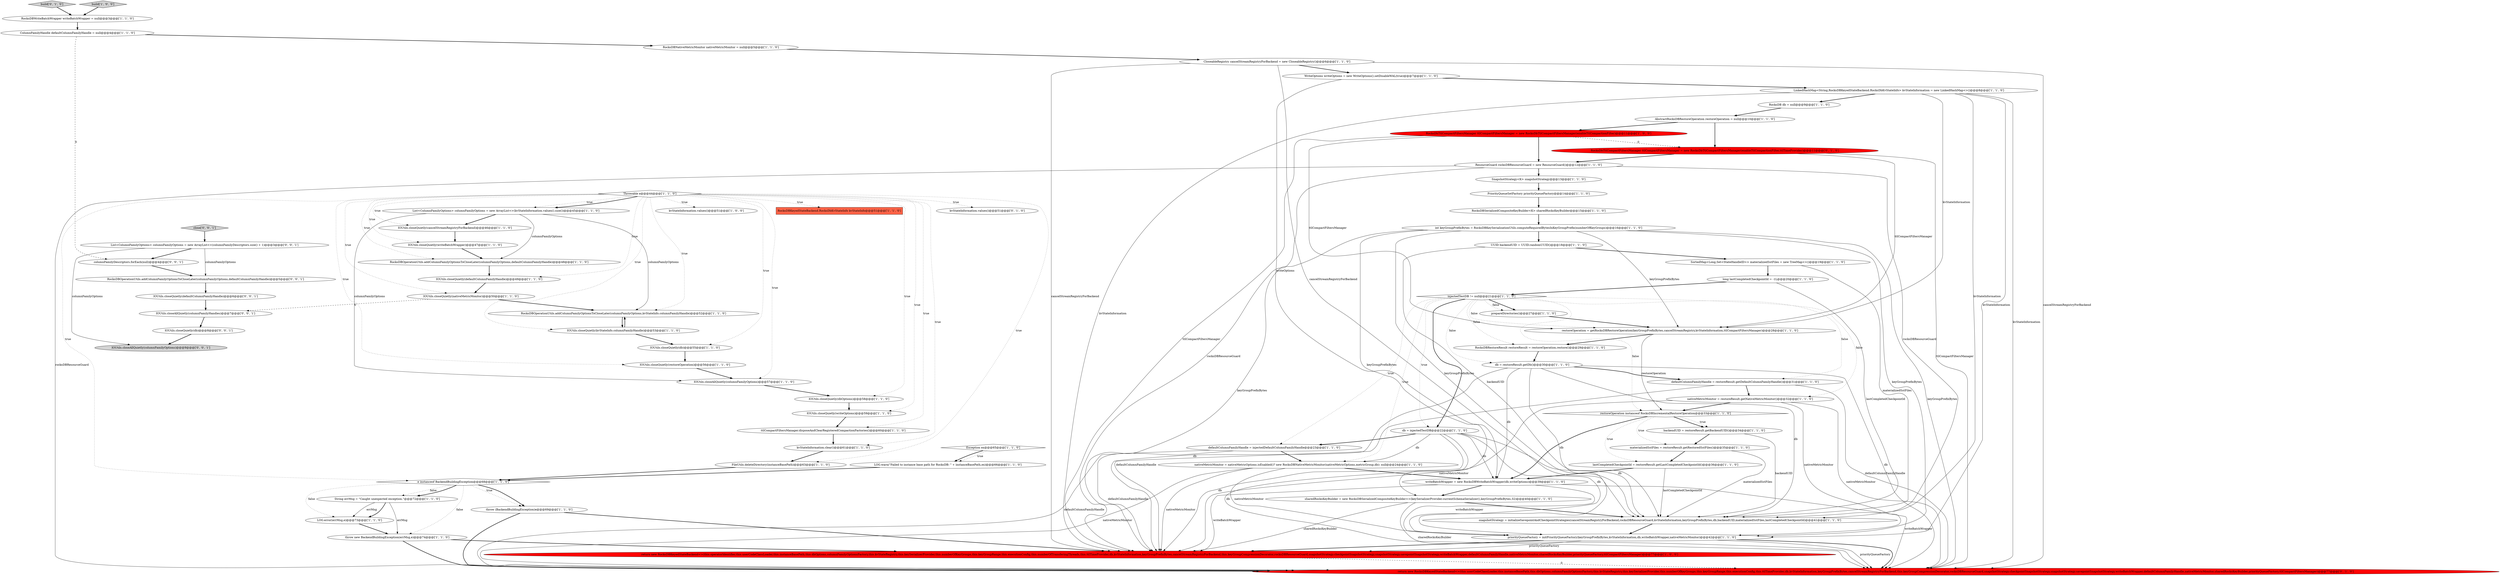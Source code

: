 digraph {
47 [style = filled, label = "SnapshotStrategy<K> snapshotStrategy@@@13@@@['1', '1', '0']", fillcolor = white, shape = ellipse image = "AAA0AAABBB1BBB"];
6 [style = filled, label = "WriteOptions writeOptions = new WriteOptions().setDisableWAL(true)@@@7@@@['1', '1', '0']", fillcolor = white, shape = ellipse image = "AAA0AAABBB1BBB"];
41 [style = filled, label = "RocksDBOperationUtils.addColumnFamilyOptionsToCloseLater(columnFamilyOptions,kvStateInfo.columnFamilyHandle)@@@52@@@['1', '1', '0']", fillcolor = white, shape = ellipse image = "AAA0AAABBB1BBB"];
37 [style = filled, label = "IOUtils.closeAllQuietly(columnFamilyOptions)@@@57@@@['1', '1', '0']", fillcolor = white, shape = ellipse image = "AAA0AAABBB1BBB"];
58 [style = filled, label = "IOUtils.closeQuietly(dbOptions)@@@58@@@['1', '1', '0']", fillcolor = white, shape = ellipse image = "AAA0AAABBB1BBB"];
39 [style = filled, label = "ttlCompactFiltersManager.disposeAndClearRegisteredCompactionFactories()@@@60@@@['1', '1', '0']", fillcolor = white, shape = ellipse image = "AAA0AAABBB1BBB"];
74 [style = filled, label = "close['0', '0', '1']", fillcolor = lightgray, shape = diamond image = "AAA0AAABBB3BBB"];
32 [style = filled, label = "FileUtils.deleteDirectory(instanceBasePath)@@@63@@@['1', '1', '0']", fillcolor = white, shape = ellipse image = "AAA0AAABBB1BBB"];
23 [style = filled, label = "db = injectedTestDB@@@22@@@['1', '1', '0']", fillcolor = white, shape = ellipse image = "AAA0AAABBB1BBB"];
65 [style = filled, label = "build['0', '1', '0']", fillcolor = lightgray, shape = diamond image = "AAA0AAABBB2BBB"];
10 [style = filled, label = "injectedTestDB != null@@@21@@@['1', '1', '0']", fillcolor = white, shape = diamond image = "AAA0AAABBB1BBB"];
17 [style = filled, label = "nativeMetricMonitor = nativeMetricOptions.isEnabled()? new RocksDBNativeMetricMonitor(nativeMetricOptions,metricGroup,db): null@@@24@@@['1', '1', '0']", fillcolor = white, shape = ellipse image = "AAA0AAABBB1BBB"];
22 [style = filled, label = "defaultColumnFamilyHandle = injectedDefaultColumnFamilyHandle@@@23@@@['1', '1', '0']", fillcolor = white, shape = ellipse image = "AAA0AAABBB1BBB"];
53 [style = filled, label = "kvStateInformation.values()@@@51@@@['1', '0', '0']", fillcolor = white, shape = ellipse image = "AAA0AAABBB1BBB"];
12 [style = filled, label = "LinkedHashMap<String,RocksDBKeyedStateBackend.RocksDbKvStateInfo> kvStateInformation = new LinkedHashMap<>()@@@8@@@['1', '1', '0']", fillcolor = white, shape = ellipse image = "AAA0AAABBB1BBB"];
66 [style = filled, label = "RocksDbTtlCompactFiltersManager ttlCompactFiltersManager = new RocksDbTtlCompactFiltersManager(enableTtlCompactionFilter,ttlTimeProvider)@@@11@@@['0', '1', '0']", fillcolor = red, shape = ellipse image = "AAA1AAABBB2BBB"];
30 [style = filled, label = "backendUID = restoreResult.getBackendUID()@@@34@@@['1', '1', '0']", fillcolor = white, shape = ellipse image = "AAA0AAABBB1BBB"];
31 [style = filled, label = "IOUtils.closeQuietly(restoreOperation)@@@56@@@['1', '1', '0']", fillcolor = white, shape = ellipse image = "AAA0AAABBB1BBB"];
46 [style = filled, label = "restoreOperation = getRocksDBRestoreOperation(keyGroupPrefixBytes,cancelStreamRegistry,kvStateInformation,ttlCompactFiltersManager)@@@28@@@['1', '1', '0']", fillcolor = white, shape = ellipse image = "AAA0AAABBB1BBB"];
44 [style = filled, label = "IOUtils.closeQuietly(writeBatchWrapper)@@@47@@@['1', '1', '0']", fillcolor = white, shape = ellipse image = "AAA0AAABBB1BBB"];
45 [style = filled, label = "throw (BackendBuildingException)e@@@69@@@['1', '1', '0']", fillcolor = white, shape = ellipse image = "AAA0AAABBB1BBB"];
4 [style = filled, label = "db = restoreResult.getDb()@@@30@@@['1', '1', '0']", fillcolor = white, shape = ellipse image = "AAA0AAABBB1BBB"];
33 [style = filled, label = "Exception ex@@@65@@@['1', '1', '0']", fillcolor = white, shape = diamond image = "AAA0AAABBB1BBB"];
71 [style = filled, label = "columnFamilyDescriptors.forEach(null)@@@4@@@['0', '0', '1']", fillcolor = white, shape = ellipse image = "AAA0AAABBB3BBB"];
54 [style = filled, label = "RocksDBKeyedStateBackend.RocksDbKvStateInfo kvStateInfo@@@51@@@['1', '1', '0']", fillcolor = tomato, shape = box image = "AAA0AAABBB1BBB"];
13 [style = filled, label = "UUID backendUID = UUID.randomUUID()@@@18@@@['1', '1', '0']", fillcolor = white, shape = ellipse image = "AAA0AAABBB1BBB"];
21 [style = filled, label = "return new RocksDBKeyedStateBackend<>(this.operatorIdentifier,this.userCodeClassLoader,this.instanceBasePath,this.dbOptions,columnFamilyOptionsFactory,this.kvStateRegistry,this.keySerializerProvider,this.numberOfKeyGroups,this.keyGroupRange,this.executionConfig,this.numberOfTransferingThreads,this.ttlTimeProvider,db,kvStateInformation,keyGroupPrefixBytes,cancelStreamRegistryForBackend,this.keyGroupCompressionDecorator,rocksDBResourceGuard,snapshotStrategy.checkpointSnapshotStrategy,snapshotStrategy.savepointSnapshotStrategy,writeBatchWrapper,defaultColumnFamilyHandle,nativeMetricMonitor,sharedRocksKeyBuilder,priorityQueueFactory,ttlCompactFiltersManager)@@@77@@@['1', '0', '0']", fillcolor = red, shape = ellipse image = "AAA1AAABBB1BBB"];
28 [style = filled, label = "materializedSstFiles = restoreResult.getRestoredSstFiles()@@@35@@@['1', '1', '0']", fillcolor = white, shape = ellipse image = "AAA0AAABBB1BBB"];
63 [style = filled, label = "return new RocksDBKeyedStateBackend<>(this.userCodeClassLoader,this.instanceBasePath,this.dbOptions,columnFamilyOptionsFactory,this.kvStateRegistry,this.keySerializerProvider,this.numberOfKeyGroups,this.keyGroupRange,this.executionConfig,this.ttlTimeProvider,db,kvStateInformation,keyGroupPrefixBytes,cancelStreamRegistryForBackend,this.keyGroupCompressionDecorator,rocksDBResourceGuard,snapshotStrategy.checkpointSnapshotStrategy,snapshotStrategy.savepointSnapshotStrategy,writeBatchWrapper,defaultColumnFamilyHandle,nativeMetricMonitor,sharedRocksKeyBuilder,priorityQueueFactory,ttlCompactFiltersManager)@@@77@@@['0', '1', '0']", fillcolor = red, shape = ellipse image = "AAA1AAABBB2BBB"];
50 [style = filled, label = "LOG.warn(\"Failed to instance base path for RocksDB: \" + instanceBasePath,ex)@@@66@@@['1', '1', '0']", fillcolor = white, shape = ellipse image = "AAA0AAABBB1BBB"];
59 [style = filled, label = "RocksDB db = null@@@9@@@['1', '1', '0']", fillcolor = white, shape = ellipse image = "AAA0AAABBB1BBB"];
24 [style = filled, label = "RocksDBWriteBatchWrapper writeBatchWrapper = null@@@3@@@['1', '1', '0']", fillcolor = white, shape = ellipse image = "AAA0AAABBB1BBB"];
67 [style = filled, label = "IOUtils.closeAllQuietly(columnFamilyOptions)@@@9@@@['0', '0', '1']", fillcolor = lightgray, shape = ellipse image = "AAA0AAABBB3BBB"];
26 [style = filled, label = "long lastCompletedCheckpointId = -1L@@@20@@@['1', '1', '0']", fillcolor = white, shape = ellipse image = "AAA0AAABBB1BBB"];
3 [style = filled, label = "SortedMap<Long,Set<StateHandleID>> materializedSstFiles = new TreeMap<>()@@@19@@@['1', '1', '0']", fillcolor = white, shape = ellipse image = "AAA0AAABBB1BBB"];
42 [style = filled, label = "IOUtils.closeQuietly(cancelStreamRegistryForBackend)@@@46@@@['1', '1', '0']", fillcolor = white, shape = ellipse image = "AAA0AAABBB1BBB"];
34 [style = filled, label = "restoreOperation instanceof RocksDBIncrementalRestoreOperation@@@33@@@['1', '1', '0']", fillcolor = white, shape = diamond image = "AAA0AAABBB1BBB"];
5 [style = filled, label = "IOUtils.closeQuietly(kvStateInfo.columnFamilyHandle)@@@53@@@['1', '1', '0']", fillcolor = white, shape = ellipse image = "AAA0AAABBB1BBB"];
40 [style = filled, label = "IOUtils.closeQuietly(nativeMetricMonitor)@@@50@@@['1', '1', '0']", fillcolor = white, shape = ellipse image = "AAA0AAABBB1BBB"];
43 [style = filled, label = "throw new BackendBuildingException(errMsg,e)@@@74@@@['1', '1', '0']", fillcolor = white, shape = ellipse image = "AAA0AAABBB1BBB"];
49 [style = filled, label = "PriorityQueueSetFactory priorityQueueFactory@@@14@@@['1', '1', '0']", fillcolor = white, shape = ellipse image = "AAA0AAABBB1BBB"];
8 [style = filled, label = "int keyGroupPrefixBytes = RocksDBKeySerializationUtils.computeRequiredBytesInKeyGroupPrefix(numberOfKeyGroups)@@@16@@@['1', '1', '0']", fillcolor = white, shape = ellipse image = "AAA0AAABBB1BBB"];
20 [style = filled, label = "build['1', '0', '0']", fillcolor = lightgray, shape = diamond image = "AAA0AAABBB1BBB"];
61 [style = filled, label = "ResourceGuard rocksDBResourceGuard = new ResourceGuard()@@@12@@@['1', '1', '0']", fillcolor = white, shape = ellipse image = "AAA0AAABBB1BBB"];
2 [style = filled, label = "LOG.error(errMsg,e)@@@73@@@['1', '1', '0']", fillcolor = white, shape = ellipse image = "AAA0AAABBB1BBB"];
7 [style = filled, label = "RocksDBOperationUtils.addColumnFamilyOptionsToCloseLater(columnFamilyOptions,defaultColumnFamilyHandle)@@@48@@@['1', '1', '0']", fillcolor = white, shape = ellipse image = "AAA0AAABBB1BBB"];
68 [style = filled, label = "IOUtils.closeQuietly(defaultColumnFamilyHandle)@@@6@@@['0', '0', '1']", fillcolor = white, shape = ellipse image = "AAA0AAABBB3BBB"];
29 [style = filled, label = "AbstractRocksDBRestoreOperation restoreOperation = null@@@10@@@['1', '1', '0']", fillcolor = white, shape = ellipse image = "AAA0AAABBB1BBB"];
64 [style = filled, label = "kvStateInformation.values()@@@51@@@['0', '1', '0']", fillcolor = white, shape = ellipse image = "AAA0AAABBB2BBB"];
27 [style = filled, label = "priorityQueueFactory = initPriorityQueueFactory(keyGroupPrefixBytes,kvStateInformation,db,writeBatchWrapper,nativeMetricMonitor)@@@42@@@['1', '1', '0']", fillcolor = white, shape = ellipse image = "AAA0AAABBB1BBB"];
1 [style = filled, label = "snapshotStrategy = initializeSavepointAndCheckpointStrategies(cancelStreamRegistryForBackend,rocksDBResourceGuard,kvStateInformation,keyGroupPrefixBytes,db,backendUID,materializedSstFiles,lastCompletedCheckpointId)@@@41@@@['1', '1', '0']", fillcolor = white, shape = ellipse image = "AAA0AAABBB1BBB"];
72 [style = filled, label = "List<ColumnFamilyOptions> columnFamilyOptions = new ArrayList<>(columnFamilyDescriptors.size() + 1)@@@3@@@['0', '0', '1']", fillcolor = white, shape = ellipse image = "AAA0AAABBB3BBB"];
11 [style = filled, label = "RocksDBRestoreResult restoreResult = restoreOperation.restore()@@@29@@@['1', '1', '0']", fillcolor = white, shape = ellipse image = "AAA0AAABBB1BBB"];
52 [style = filled, label = "RocksDbTtlCompactFiltersManager ttlCompactFiltersManager = new RocksDbTtlCompactFiltersManager(enableTtlCompactionFilter)@@@11@@@['1', '0', '0']", fillcolor = red, shape = ellipse image = "AAA1AAABBB1BBB"];
69 [style = filled, label = "RocksDBOperationUtils.addColumnFamilyOptionsToCloseLater(columnFamilyOptions,defaultColumnFamilyHandle)@@@5@@@['0', '0', '1']", fillcolor = white, shape = ellipse image = "AAA0AAABBB3BBB"];
35 [style = filled, label = "sharedRocksKeyBuilder = new RocksDBSerializedCompositeKeyBuilder<>(keySerializerProvider.currentSchemaSerializer(),keyGroupPrefixBytes,32)@@@40@@@['1', '1', '0']", fillcolor = white, shape = ellipse image = "AAA0AAABBB1BBB"];
38 [style = filled, label = "IOUtils.closeQuietly(defaultColumnFamilyHandle)@@@49@@@['1', '1', '0']", fillcolor = white, shape = ellipse image = "AAA0AAABBB1BBB"];
60 [style = filled, label = "CloseableRegistry cancelStreamRegistryForBackend = new CloseableRegistry()@@@6@@@['1', '1', '0']", fillcolor = white, shape = ellipse image = "AAA0AAABBB1BBB"];
9 [style = filled, label = "RocksDBSerializedCompositeKeyBuilder<K> sharedRocksKeyBuilder@@@15@@@['1', '1', '0']", fillcolor = white, shape = ellipse image = "AAA0AAABBB1BBB"];
56 [style = filled, label = "IOUtils.closeQuietly(writeOptions)@@@59@@@['1', '1', '0']", fillcolor = white, shape = ellipse image = "AAA0AAABBB1BBB"];
55 [style = filled, label = "Throwable e@@@44@@@['1', '1', '0']", fillcolor = white, shape = diamond image = "AAA0AAABBB1BBB"];
57 [style = filled, label = "prepareDirectories()@@@27@@@['1', '1', '0']", fillcolor = white, shape = ellipse image = "AAA0AAABBB1BBB"];
73 [style = filled, label = "IOUtils.closeAllQuietly(columnFamilyHandles)@@@7@@@['0', '0', '1']", fillcolor = white, shape = ellipse image = "AAA0AAABBB3BBB"];
25 [style = filled, label = "IOUtils.closeQuietly(db)@@@55@@@['1', '1', '0']", fillcolor = white, shape = ellipse image = "AAA0AAABBB1BBB"];
0 [style = filled, label = "RocksDBNativeMetricMonitor nativeMetricMonitor = null@@@5@@@['1', '1', '0']", fillcolor = white, shape = ellipse image = "AAA0AAABBB1BBB"];
16 [style = filled, label = "lastCompletedCheckpointId = restoreResult.getLastCompletedCheckpointId()@@@36@@@['1', '1', '0']", fillcolor = white, shape = ellipse image = "AAA0AAABBB1BBB"];
14 [style = filled, label = "ColumnFamilyHandle defaultColumnFamilyHandle = null@@@4@@@['1', '1', '0']", fillcolor = white, shape = ellipse image = "AAA0AAABBB1BBB"];
48 [style = filled, label = "String errMsg = \"Caught unexpected exception.\"@@@72@@@['1', '1', '0']", fillcolor = white, shape = ellipse image = "AAA0AAABBB1BBB"];
51 [style = filled, label = "writeBatchWrapper = new RocksDBWriteBatchWrapper(db,writeOptions)@@@39@@@['1', '1', '0']", fillcolor = white, shape = ellipse image = "AAA0AAABBB1BBB"];
62 [style = filled, label = "kvStateInformation.clear()@@@61@@@['1', '1', '0']", fillcolor = white, shape = ellipse image = "AAA0AAABBB1BBB"];
70 [style = filled, label = "IOUtils.closeQuietly(db)@@@8@@@['0', '0', '1']", fillcolor = white, shape = ellipse image = "AAA0AAABBB3BBB"];
19 [style = filled, label = "nativeMetricMonitor = restoreResult.getNativeMetricMonitor()@@@32@@@['1', '1', '0']", fillcolor = white, shape = ellipse image = "AAA0AAABBB1BBB"];
15 [style = filled, label = "List<ColumnFamilyOptions> columnFamilyOptions = new ArrayList<>(kvStateInformation.values().size())@@@45@@@['1', '1', '0']", fillcolor = white, shape = ellipse image = "AAA0AAABBB1BBB"];
36 [style = filled, label = "e instanceof BackendBuildingException@@@68@@@['1', '1', '0']", fillcolor = white, shape = diamond image = "AAA0AAABBB1BBB"];
18 [style = filled, label = "defaultColumnFamilyHandle = restoreResult.getDefaultColumnFamilyHandle()@@@31@@@['1', '1', '0']", fillcolor = white, shape = ellipse image = "AAA0AAABBB1BBB"];
16->51 [style = bold, label=""];
31->37 [style = bold, label=""];
39->62 [style = bold, label=""];
70->67 [style = bold, label=""];
13->1 [style = solid, label="backendUID"];
23->21 [style = solid, label="db"];
26->10 [style = bold, label=""];
55->39 [style = dotted, label="true"];
74->72 [style = bold, label=""];
21->63 [style = dashed, label="0"];
48->2 [style = solid, label="errMsg"];
1->27 [style = bold, label=""];
44->7 [style = bold, label=""];
33->50 [style = dotted, label="true"];
27->21 [style = solid, label="priorityQueueFactory"];
10->19 [style = dotted, label="false"];
18->63 [style = solid, label="defaultColumnFamilyHandle"];
69->68 [style = bold, label=""];
10->46 [style = dotted, label="false"];
55->31 [style = dotted, label="true"];
68->73 [style = bold, label=""];
25->31 [style = bold, label=""];
47->49 [style = bold, label=""];
46->34 [style = solid, label="restoreOperation"];
27->63 [style = solid, label="priorityQueueFactory"];
4->21 [style = solid, label="db"];
23->22 [style = bold, label=""];
30->28 [style = bold, label=""];
42->44 [style = bold, label=""];
61->63 [style = solid, label="rocksDBResourceGuard"];
16->1 [style = solid, label="lastCompletedCheckpointId"];
60->63 [style = solid, label="cancelStreamRegistryForBackend"];
51->27 [style = solid, label="writeBatchWrapper"];
12->21 [style = solid, label="kvStateInformation"];
60->6 [style = bold, label=""];
10->57 [style = bold, label=""];
55->36 [style = dotted, label="true"];
57->46 [style = bold, label=""];
34->28 [style = dotted, label="true"];
19->34 [style = bold, label=""];
45->63 [style = bold, label=""];
48->2 [style = bold, label=""];
37->58 [style = bold, label=""];
60->21 [style = solid, label="cancelStreamRegistryForBackend"];
18->19 [style = bold, label=""];
4->18 [style = bold, label=""];
29->66 [style = bold, label=""];
55->40 [style = dotted, label="true"];
9->8 [style = bold, label=""];
51->35 [style = bold, label=""];
33->50 [style = bold, label=""];
58->56 [style = bold, label=""];
29->52 [style = bold, label=""];
5->25 [style = bold, label=""];
4->1 [style = solid, label="db"];
51->21 [style = solid, label="writeBatchWrapper"];
17->51 [style = bold, label=""];
17->27 [style = solid, label="nativeMetricMonitor"];
3->1 [style = solid, label="materializedSstFiles"];
23->51 [style = solid, label="db"];
36->45 [style = dotted, label="true"];
10->23 [style = dotted, label="true"];
61->21 [style = solid, label="rocksDBResourceGuard"];
60->1 [style = solid, label="cancelStreamRegistryForBackend"];
72->71 [style = bold, label=""];
15->37 [style = solid, label="columnFamilyOptions"];
55->53 [style = dotted, label="true"];
55->15 [style = dotted, label="true"];
22->17 [style = bold, label=""];
32->36 [style = bold, label=""];
45->21 [style = bold, label=""];
66->61 [style = bold, label=""];
19->27 [style = solid, label="nativeMetricMonitor"];
55->44 [style = dotted, label="true"];
52->21 [style = solid, label="ttlCompactFiltersManager"];
8->63 [style = solid, label="keyGroupPrefixBytes"];
2->43 [style = bold, label=""];
55->7 [style = dotted, label="true"];
55->56 [style = dotted, label="true"];
55->58 [style = dotted, label="true"];
17->63 [style = solid, label="nativeMetricMonitor"];
36->43 [style = dotted, label="false"];
52->61 [style = bold, label=""];
62->32 [style = bold, label=""];
35->21 [style = solid, label="sharedRocksKeyBuilder"];
35->63 [style = solid, label="sharedRocksKeyBuilder"];
11->4 [style = bold, label=""];
12->46 [style = solid, label="kvStateInformation"];
55->42 [style = dotted, label="true"];
3->26 [style = bold, label=""];
55->5 [style = dotted, label="true"];
73->70 [style = bold, label=""];
55->37 [style = dotted, label="true"];
17->21 [style = solid, label="nativeMetricMonitor"];
10->17 [style = dotted, label="true"];
8->46 [style = solid, label="keyGroupPrefixBytes"];
34->51 [style = bold, label=""];
55->64 [style = dotted, label="true"];
35->1 [style = bold, label=""];
12->1 [style = solid, label="kvStateInformation"];
36->48 [style = dotted, label="false"];
23->27 [style = solid, label="db"];
18->21 [style = solid, label="defaultColumnFamilyHandle"];
10->23 [style = bold, label=""];
55->32 [style = dotted, label="true"];
12->27 [style = solid, label="kvStateInformation"];
56->39 [style = bold, label=""];
8->35 [style = solid, label="keyGroupPrefixBytes"];
55->15 [style = bold, label=""];
12->63 [style = solid, label="kvStateInformation"];
43->63 [style = bold, label=""];
26->1 [style = solid, label="lastCompletedCheckpointId"];
38->40 [style = bold, label=""];
34->30 [style = dotted, label="true"];
27->21 [style = bold, label=""];
55->62 [style = dotted, label="true"];
8->13 [style = bold, label=""];
10->18 [style = dotted, label="false"];
6->12 [style = bold, label=""];
43->21 [style = bold, label=""];
4->63 [style = solid, label="db"];
4->27 [style = solid, label="db"];
40->73 [style = dashed, label="0"];
19->63 [style = solid, label="nativeMetricMonitor"];
55->25 [style = dotted, label="true"];
4->51 [style = solid, label="db"];
65->24 [style = bold, label=""];
6->51 [style = solid, label="writeOptions"];
10->57 [style = dotted, label="false"];
8->1 [style = solid, label="keyGroupPrefixBytes"];
52->66 [style = dashed, label="0"];
52->46 [style = solid, label="ttlCompactFiltersManager"];
27->63 [style = bold, label=""];
66->63 [style = solid, label="ttlCompactFiltersManager"];
14->71 [style = dashed, label="0"];
22->21 [style = solid, label="defaultColumnFamilyHandle"];
28->16 [style = bold, label=""];
34->30 [style = bold, label=""];
72->69 [style = solid, label="columnFamilyOptions"];
8->21 [style = solid, label="keyGroupPrefixBytes"];
15->41 [style = solid, label="columnFamilyOptions"];
66->46 [style = solid, label="ttlCompactFiltersManager"];
46->11 [style = bold, label=""];
71->69 [style = bold, label=""];
24->14 [style = bold, label=""];
61->1 [style = solid, label="rocksDBResourceGuard"];
55->54 [style = dotted, label="true"];
7->38 [style = bold, label=""];
30->1 [style = solid, label="backendUID"];
72->67 [style = solid, label="columnFamilyOptions"];
22->63 [style = solid, label="defaultColumnFamilyHandle"];
0->60 [style = bold, label=""];
59->29 [style = bold, label=""];
5->41 [style = bold, label=""];
14->0 [style = bold, label=""];
13->3 [style = bold, label=""];
15->42 [style = bold, label=""];
15->7 [style = solid, label="columnFamilyOptions"];
10->11 [style = dotted, label="false"];
61->47 [style = bold, label=""];
50->36 [style = bold, label=""];
19->21 [style = solid, label="nativeMetricMonitor"];
36->48 [style = bold, label=""];
40->41 [style = bold, label=""];
12->59 [style = bold, label=""];
28->1 [style = solid, label="materializedSstFiles"];
10->4 [style = dotted, label="false"];
10->22 [style = dotted, label="true"];
23->63 [style = solid, label="db"];
51->63 [style = solid, label="writeBatchWrapper"];
23->1 [style = solid, label="db"];
23->17 [style = solid, label="db"];
55->38 [style = dotted, label="true"];
55->41 [style = dotted, label="true"];
48->43 [style = solid, label="errMsg"];
36->45 [style = bold, label=""];
36->2 [style = dotted, label="false"];
34->16 [style = dotted, label="true"];
20->24 [style = bold, label=""];
49->9 [style = bold, label=""];
10->34 [style = dotted, label="false"];
8->27 [style = solid, label="keyGroupPrefixBytes"];
41->5 [style = bold, label=""];
}
